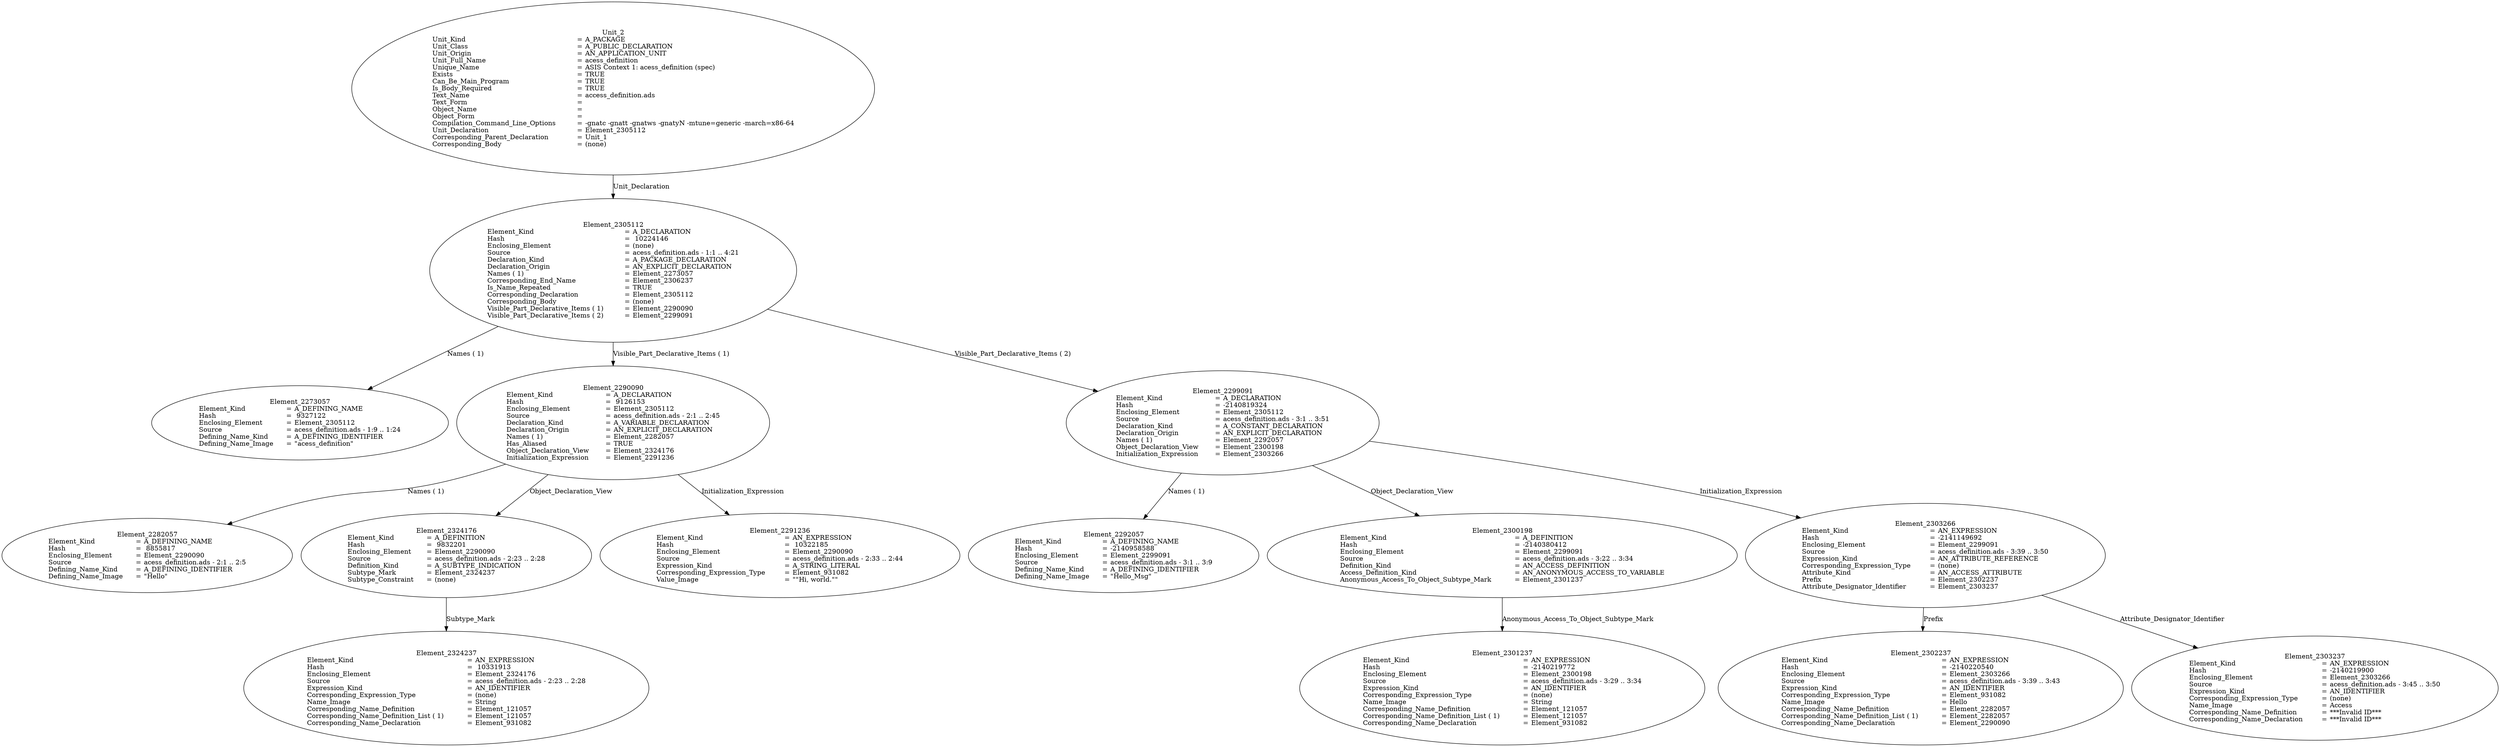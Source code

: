 digraph "access_definition.adt" {
  Unit_2 -> Element_2305112
      [ label=Unit_Declaration ];
  Unit_2
      [ label=<<TABLE BORDER="0" CELLBORDER="0" CELLSPACING="0" CELLPADDING="0"> 
          <TR><TD COLSPAN="3">Unit_2</TD></TR>
          <TR><TD ALIGN="LEFT">Unit_Kind   </TD><TD> = </TD><TD ALIGN="LEFT">A_PACKAGE</TD></TR>
          <TR><TD ALIGN="LEFT">Unit_Class   </TD><TD> = </TD><TD ALIGN="LEFT">A_PUBLIC_DECLARATION</TD></TR>
          <TR><TD ALIGN="LEFT">Unit_Origin   </TD><TD> = </TD><TD ALIGN="LEFT">AN_APPLICATION_UNIT</TD></TR>
          <TR><TD ALIGN="LEFT">Unit_Full_Name    </TD><TD> = </TD><TD ALIGN="LEFT">acess_definition</TD></TR>
          <TR><TD ALIGN="LEFT">Unique_Name   </TD><TD> = </TD><TD ALIGN="LEFT">ASIS Context 1: acess_definition (spec)</TD></TR>
          <TR><TD ALIGN="LEFT">Exists  </TD><TD> = </TD><TD ALIGN="LEFT">TRUE</TD></TR>
          <TR><TD ALIGN="LEFT">Can_Be_Main_Program     </TD><TD> = </TD><TD ALIGN="LEFT">TRUE</TD></TR>
          <TR><TD ALIGN="LEFT">Is_Body_Required     </TD><TD> = </TD><TD ALIGN="LEFT">TRUE</TD></TR>
          <TR><TD ALIGN="LEFT">Text_Name   </TD><TD> = </TD><TD ALIGN="LEFT">access_definition.ads</TD></TR>
          <TR><TD ALIGN="LEFT">Text_Form   </TD><TD> = </TD><TD ALIGN="LEFT"></TD></TR>
          <TR><TD ALIGN="LEFT">Object_Name   </TD><TD> = </TD><TD ALIGN="LEFT"></TD></TR>
          <TR><TD ALIGN="LEFT">Object_Form   </TD><TD> = </TD><TD ALIGN="LEFT"></TD></TR>
          <TR><TD ALIGN="LEFT">Compilation_Command_Line_Options         </TD><TD> = </TD><TD ALIGN="LEFT">-gnatc -gnatt -gnatws -gnatyN -mtune=generic -march=x86-64</TD></TR>
          <TR><TD ALIGN="LEFT">Unit_Declaration     </TD><TD> = </TD><TD ALIGN="LEFT">Element_2305112</TD></TR>
          <TR><TD ALIGN="LEFT">Corresponding_Parent_Declaration         </TD><TD> = </TD><TD ALIGN="LEFT">Unit_1</TD></TR>
          <TR><TD ALIGN="LEFT">Corresponding_Body     </TD><TD> = </TD><TD ALIGN="LEFT">(none)</TD></TR>
          </TABLE>> ];
  Element_2305112 -> Element_2273057
      [ label="Names ( 1)" ];
  Element_2305112 -> Element_2290090
      [ label="Visible_Part_Declarative_Items ( 1)" ];
  Element_2305112 -> Element_2299091
      [ label="Visible_Part_Declarative_Items ( 2)" ];
  Element_2305112
      [ label=<<TABLE BORDER="0" CELLBORDER="0" CELLSPACING="0" CELLPADDING="0"> 
          <TR><TD COLSPAN="3">Element_2305112</TD></TR>
          <TR><TD ALIGN="LEFT">Element_Kind    </TD><TD> = </TD><TD ALIGN="LEFT">A_DECLARATION</TD></TR>
          <TR><TD ALIGN="LEFT">Hash  </TD><TD> = </TD><TD ALIGN="LEFT"> 10224146</TD></TR>
          <TR><TD ALIGN="LEFT">Enclosing_Element     </TD><TD> = </TD><TD ALIGN="LEFT">(none)</TD></TR>
          <TR><TD ALIGN="LEFT">Source  </TD><TD> = </TD><TD ALIGN="LEFT">acess_definition.ads - 1:1 .. 4:21</TD></TR>
          <TR><TD ALIGN="LEFT">Declaration_Kind     </TD><TD> = </TD><TD ALIGN="LEFT">A_PACKAGE_DECLARATION</TD></TR>
          <TR><TD ALIGN="LEFT">Declaration_Origin     </TD><TD> = </TD><TD ALIGN="LEFT">AN_EXPLICIT_DECLARATION</TD></TR>
          <TR><TD ALIGN="LEFT">Names ( 1)   </TD><TD> = </TD><TD ALIGN="LEFT">Element_2273057</TD></TR>
          <TR><TD ALIGN="LEFT">Corresponding_End_Name      </TD><TD> = </TD><TD ALIGN="LEFT">Element_2306237</TD></TR>
          <TR><TD ALIGN="LEFT">Is_Name_Repeated     </TD><TD> = </TD><TD ALIGN="LEFT">TRUE</TD></TR>
          <TR><TD ALIGN="LEFT">Corresponding_Declaration       </TD><TD> = </TD><TD ALIGN="LEFT">Element_2305112</TD></TR>
          <TR><TD ALIGN="LEFT">Corresponding_Body     </TD><TD> = </TD><TD ALIGN="LEFT">(none)</TD></TR>
          <TR><TD ALIGN="LEFT">Visible_Part_Declarative_Items ( 1)         </TD><TD> = </TD><TD ALIGN="LEFT">Element_2290090</TD></TR>
          <TR><TD ALIGN="LEFT">Visible_Part_Declarative_Items ( 2)         </TD><TD> = </TD><TD ALIGN="LEFT">Element_2299091</TD></TR>
          </TABLE>> ];
  Element_2273057
      [ label=<<TABLE BORDER="0" CELLBORDER="0" CELLSPACING="0" CELLPADDING="0"> 
          <TR><TD COLSPAN="3">Element_2273057</TD></TR>
          <TR><TD ALIGN="LEFT">Element_Kind    </TD><TD> = </TD><TD ALIGN="LEFT">A_DEFINING_NAME</TD></TR>
          <TR><TD ALIGN="LEFT">Hash  </TD><TD> = </TD><TD ALIGN="LEFT"> 9327122</TD></TR>
          <TR><TD ALIGN="LEFT">Enclosing_Element     </TD><TD> = </TD><TD ALIGN="LEFT">Element_2305112</TD></TR>
          <TR><TD ALIGN="LEFT">Source  </TD><TD> = </TD><TD ALIGN="LEFT">acess_definition.ads - 1:9 .. 1:24</TD></TR>
          <TR><TD ALIGN="LEFT">Defining_Name_Kind     </TD><TD> = </TD><TD ALIGN="LEFT">A_DEFINING_IDENTIFIER</TD></TR>
          <TR><TD ALIGN="LEFT">Defining_Name_Image     </TD><TD> = </TD><TD ALIGN="LEFT">"acess_definition"</TD></TR>
          </TABLE>> ];
  Element_2290090 -> Element_2282057
      [ label="Names ( 1)" ];
  Element_2290090 -> Element_2324176
      [ label=Object_Declaration_View ];
  Element_2290090 -> Element_2291236
      [ label=Initialization_Expression ];
  Element_2290090
      [ label=<<TABLE BORDER="0" CELLBORDER="0" CELLSPACING="0" CELLPADDING="0"> 
          <TR><TD COLSPAN="3">Element_2290090</TD></TR>
          <TR><TD ALIGN="LEFT">Element_Kind    </TD><TD> = </TD><TD ALIGN="LEFT">A_DECLARATION</TD></TR>
          <TR><TD ALIGN="LEFT">Hash  </TD><TD> = </TD><TD ALIGN="LEFT"> 9126153</TD></TR>
          <TR><TD ALIGN="LEFT">Enclosing_Element     </TD><TD> = </TD><TD ALIGN="LEFT">Element_2305112</TD></TR>
          <TR><TD ALIGN="LEFT">Source  </TD><TD> = </TD><TD ALIGN="LEFT">acess_definition.ads - 2:1 .. 2:45</TD></TR>
          <TR><TD ALIGN="LEFT">Declaration_Kind     </TD><TD> = </TD><TD ALIGN="LEFT">A_VARIABLE_DECLARATION</TD></TR>
          <TR><TD ALIGN="LEFT">Declaration_Origin     </TD><TD> = </TD><TD ALIGN="LEFT">AN_EXPLICIT_DECLARATION</TD></TR>
          <TR><TD ALIGN="LEFT">Names ( 1)   </TD><TD> = </TD><TD ALIGN="LEFT">Element_2282057</TD></TR>
          <TR><TD ALIGN="LEFT">Has_Aliased   </TD><TD> = </TD><TD ALIGN="LEFT">TRUE</TD></TR>
          <TR><TD ALIGN="LEFT">Object_Declaration_View      </TD><TD> = </TD><TD ALIGN="LEFT">Element_2324176</TD></TR>
          <TR><TD ALIGN="LEFT">Initialization_Expression       </TD><TD> = </TD><TD ALIGN="LEFT">Element_2291236</TD></TR>
          </TABLE>> ];
  Element_2282057
      [ label=<<TABLE BORDER="0" CELLBORDER="0" CELLSPACING="0" CELLPADDING="0"> 
          <TR><TD COLSPAN="3">Element_2282057</TD></TR>
          <TR><TD ALIGN="LEFT">Element_Kind    </TD><TD> = </TD><TD ALIGN="LEFT">A_DEFINING_NAME</TD></TR>
          <TR><TD ALIGN="LEFT">Hash  </TD><TD> = </TD><TD ALIGN="LEFT"> 8855817</TD></TR>
          <TR><TD ALIGN="LEFT">Enclosing_Element     </TD><TD> = </TD><TD ALIGN="LEFT">Element_2290090</TD></TR>
          <TR><TD ALIGN="LEFT">Source  </TD><TD> = </TD><TD ALIGN="LEFT">acess_definition.ads - 2:1 .. 2:5</TD></TR>
          <TR><TD ALIGN="LEFT">Defining_Name_Kind     </TD><TD> = </TD><TD ALIGN="LEFT">A_DEFINING_IDENTIFIER</TD></TR>
          <TR><TD ALIGN="LEFT">Defining_Name_Image     </TD><TD> = </TD><TD ALIGN="LEFT">"Hello"</TD></TR>
          </TABLE>> ];
  Element_2324176 -> Element_2324237
      [ label=Subtype_Mark ];
  Element_2324176
      [ label=<<TABLE BORDER="0" CELLBORDER="0" CELLSPACING="0" CELLPADDING="0"> 
          <TR><TD COLSPAN="3">Element_2324176</TD></TR>
          <TR><TD ALIGN="LEFT">Element_Kind    </TD><TD> = </TD><TD ALIGN="LEFT">A_DEFINITION</TD></TR>
          <TR><TD ALIGN="LEFT">Hash  </TD><TD> = </TD><TD ALIGN="LEFT"> 9832201</TD></TR>
          <TR><TD ALIGN="LEFT">Enclosing_Element     </TD><TD> = </TD><TD ALIGN="LEFT">Element_2290090</TD></TR>
          <TR><TD ALIGN="LEFT">Source  </TD><TD> = </TD><TD ALIGN="LEFT">acess_definition.ads - 2:23 .. 2:28</TD></TR>
          <TR><TD ALIGN="LEFT">Definition_Kind    </TD><TD> = </TD><TD ALIGN="LEFT">A_SUBTYPE_INDICATION</TD></TR>
          <TR><TD ALIGN="LEFT">Subtype_Mark    </TD><TD> = </TD><TD ALIGN="LEFT">Element_2324237</TD></TR>
          <TR><TD ALIGN="LEFT">Subtype_Constraint     </TD><TD> = </TD><TD ALIGN="LEFT">(none)</TD></TR>
          </TABLE>> ];
  Element_2324237
      [ label=<<TABLE BORDER="0" CELLBORDER="0" CELLSPACING="0" CELLPADDING="0"> 
          <TR><TD COLSPAN="3">Element_2324237</TD></TR>
          <TR><TD ALIGN="LEFT">Element_Kind    </TD><TD> = </TD><TD ALIGN="LEFT">AN_EXPRESSION</TD></TR>
          <TR><TD ALIGN="LEFT">Hash  </TD><TD> = </TD><TD ALIGN="LEFT"> 10331913</TD></TR>
          <TR><TD ALIGN="LEFT">Enclosing_Element     </TD><TD> = </TD><TD ALIGN="LEFT">Element_2324176</TD></TR>
          <TR><TD ALIGN="LEFT">Source  </TD><TD> = </TD><TD ALIGN="LEFT">acess_definition.ads - 2:23 .. 2:28</TD></TR>
          <TR><TD ALIGN="LEFT">Expression_Kind    </TD><TD> = </TD><TD ALIGN="LEFT">AN_IDENTIFIER</TD></TR>
          <TR><TD ALIGN="LEFT">Corresponding_Expression_Type        </TD><TD> = </TD><TD ALIGN="LEFT">(none)</TD></TR>
          <TR><TD ALIGN="LEFT">Name_Image   </TD><TD> = </TD><TD ALIGN="LEFT">String</TD></TR>
          <TR><TD ALIGN="LEFT">Corresponding_Name_Definition        </TD><TD> = </TD><TD ALIGN="LEFT">Element_121057</TD></TR>
          <TR><TD ALIGN="LEFT">Corresponding_Name_Definition_List ( 1)          </TD><TD> = </TD><TD ALIGN="LEFT">Element_121057</TD></TR>
          <TR><TD ALIGN="LEFT">Corresponding_Name_Declaration        </TD><TD> = </TD><TD ALIGN="LEFT">Element_931082</TD></TR>
          </TABLE>> ];
  Element_2291236
      [ label=<<TABLE BORDER="0" CELLBORDER="0" CELLSPACING="0" CELLPADDING="0"> 
          <TR><TD COLSPAN="3">Element_2291236</TD></TR>
          <TR><TD ALIGN="LEFT">Element_Kind    </TD><TD> = </TD><TD ALIGN="LEFT">AN_EXPRESSION</TD></TR>
          <TR><TD ALIGN="LEFT">Hash  </TD><TD> = </TD><TD ALIGN="LEFT"> 10322185</TD></TR>
          <TR><TD ALIGN="LEFT">Enclosing_Element     </TD><TD> = </TD><TD ALIGN="LEFT">Element_2290090</TD></TR>
          <TR><TD ALIGN="LEFT">Source  </TD><TD> = </TD><TD ALIGN="LEFT">acess_definition.ads - 2:33 .. 2:44</TD></TR>
          <TR><TD ALIGN="LEFT">Expression_Kind    </TD><TD> = </TD><TD ALIGN="LEFT">A_STRING_LITERAL</TD></TR>
          <TR><TD ALIGN="LEFT">Corresponding_Expression_Type        </TD><TD> = </TD><TD ALIGN="LEFT">Element_931082</TD></TR>
          <TR><TD ALIGN="LEFT">Value_Image   </TD><TD> = </TD><TD ALIGN="LEFT">""Hi, world.""</TD></TR>
          </TABLE>> ];
  Element_2299091 -> Element_2292057
      [ label="Names ( 1)" ];
  Element_2299091 -> Element_2300198
      [ label=Object_Declaration_View ];
  Element_2299091 -> Element_2303266
      [ label=Initialization_Expression ];
  Element_2299091
      [ label=<<TABLE BORDER="0" CELLBORDER="0" CELLSPACING="0" CELLPADDING="0"> 
          <TR><TD COLSPAN="3">Element_2299091</TD></TR>
          <TR><TD ALIGN="LEFT">Element_Kind    </TD><TD> = </TD><TD ALIGN="LEFT">A_DECLARATION</TD></TR>
          <TR><TD ALIGN="LEFT">Hash  </TD><TD> = </TD><TD ALIGN="LEFT">-2140819324</TD></TR>
          <TR><TD ALIGN="LEFT">Enclosing_Element     </TD><TD> = </TD><TD ALIGN="LEFT">Element_2305112</TD></TR>
          <TR><TD ALIGN="LEFT">Source  </TD><TD> = </TD><TD ALIGN="LEFT">acess_definition.ads - 3:1 .. 3:51</TD></TR>
          <TR><TD ALIGN="LEFT">Declaration_Kind     </TD><TD> = </TD><TD ALIGN="LEFT">A_CONSTANT_DECLARATION</TD></TR>
          <TR><TD ALIGN="LEFT">Declaration_Origin     </TD><TD> = </TD><TD ALIGN="LEFT">AN_EXPLICIT_DECLARATION</TD></TR>
          <TR><TD ALIGN="LEFT">Names ( 1)   </TD><TD> = </TD><TD ALIGN="LEFT">Element_2292057</TD></TR>
          <TR><TD ALIGN="LEFT">Object_Declaration_View      </TD><TD> = </TD><TD ALIGN="LEFT">Element_2300198</TD></TR>
          <TR><TD ALIGN="LEFT">Initialization_Expression       </TD><TD> = </TD><TD ALIGN="LEFT">Element_2303266</TD></TR>
          </TABLE>> ];
  Element_2292057
      [ label=<<TABLE BORDER="0" CELLBORDER="0" CELLSPACING="0" CELLPADDING="0"> 
          <TR><TD COLSPAN="3">Element_2292057</TD></TR>
          <TR><TD ALIGN="LEFT">Element_Kind    </TD><TD> = </TD><TD ALIGN="LEFT">A_DEFINING_NAME</TD></TR>
          <TR><TD ALIGN="LEFT">Hash  </TD><TD> = </TD><TD ALIGN="LEFT">-2140958588</TD></TR>
          <TR><TD ALIGN="LEFT">Enclosing_Element     </TD><TD> = </TD><TD ALIGN="LEFT">Element_2299091</TD></TR>
          <TR><TD ALIGN="LEFT">Source  </TD><TD> = </TD><TD ALIGN="LEFT">acess_definition.ads - 3:1 .. 3:9</TD></TR>
          <TR><TD ALIGN="LEFT">Defining_Name_Kind     </TD><TD> = </TD><TD ALIGN="LEFT">A_DEFINING_IDENTIFIER</TD></TR>
          <TR><TD ALIGN="LEFT">Defining_Name_Image     </TD><TD> = </TD><TD ALIGN="LEFT">"Hello_Msg"</TD></TR>
          </TABLE>> ];
  Element_2300198 -> Element_2301237
      [ label=Anonymous_Access_To_Object_Subtype_Mark ];
  Element_2300198
      [ label=<<TABLE BORDER="0" CELLBORDER="0" CELLSPACING="0" CELLPADDING="0"> 
          <TR><TD COLSPAN="3">Element_2300198</TD></TR>
          <TR><TD ALIGN="LEFT">Element_Kind    </TD><TD> = </TD><TD ALIGN="LEFT">A_DEFINITION</TD></TR>
          <TR><TD ALIGN="LEFT">Hash  </TD><TD> = </TD><TD ALIGN="LEFT">-2140380412</TD></TR>
          <TR><TD ALIGN="LEFT">Enclosing_Element     </TD><TD> = </TD><TD ALIGN="LEFT">Element_2299091</TD></TR>
          <TR><TD ALIGN="LEFT">Source  </TD><TD> = </TD><TD ALIGN="LEFT">acess_definition.ads - 3:22 .. 3:34</TD></TR>
          <TR><TD ALIGN="LEFT">Definition_Kind    </TD><TD> = </TD><TD ALIGN="LEFT">AN_ACCESS_DEFINITION</TD></TR>
          <TR><TD ALIGN="LEFT">Access_Definition_Kind      </TD><TD> = </TD><TD ALIGN="LEFT">AN_ANONYMOUS_ACCESS_TO_VARIABLE</TD></TR>
          <TR><TD ALIGN="LEFT">Anonymous_Access_To_Object_Subtype_Mark          </TD><TD> = </TD><TD ALIGN="LEFT">Element_2301237</TD></TR>
          </TABLE>> ];
  Element_2301237
      [ label=<<TABLE BORDER="0" CELLBORDER="0" CELLSPACING="0" CELLPADDING="0"> 
          <TR><TD COLSPAN="3">Element_2301237</TD></TR>
          <TR><TD ALIGN="LEFT">Element_Kind    </TD><TD> = </TD><TD ALIGN="LEFT">AN_EXPRESSION</TD></TR>
          <TR><TD ALIGN="LEFT">Hash  </TD><TD> = </TD><TD ALIGN="LEFT">-2140219772</TD></TR>
          <TR><TD ALIGN="LEFT">Enclosing_Element     </TD><TD> = </TD><TD ALIGN="LEFT">Element_2300198</TD></TR>
          <TR><TD ALIGN="LEFT">Source  </TD><TD> = </TD><TD ALIGN="LEFT">acess_definition.ads - 3:29 .. 3:34</TD></TR>
          <TR><TD ALIGN="LEFT">Expression_Kind    </TD><TD> = </TD><TD ALIGN="LEFT">AN_IDENTIFIER</TD></TR>
          <TR><TD ALIGN="LEFT">Corresponding_Expression_Type        </TD><TD> = </TD><TD ALIGN="LEFT">(none)</TD></TR>
          <TR><TD ALIGN="LEFT">Name_Image   </TD><TD> = </TD><TD ALIGN="LEFT">String</TD></TR>
          <TR><TD ALIGN="LEFT">Corresponding_Name_Definition        </TD><TD> = </TD><TD ALIGN="LEFT">Element_121057</TD></TR>
          <TR><TD ALIGN="LEFT">Corresponding_Name_Definition_List ( 1)          </TD><TD> = </TD><TD ALIGN="LEFT">Element_121057</TD></TR>
          <TR><TD ALIGN="LEFT">Corresponding_Name_Declaration        </TD><TD> = </TD><TD ALIGN="LEFT">Element_931082</TD></TR>
          </TABLE>> ];
  Element_2303266 -> Element_2302237
      [ label=Prefix ];
  Element_2303266 -> Element_2303237
      [ label=Attribute_Designator_Identifier ];
  Element_2303266
      [ label=<<TABLE BORDER="0" CELLBORDER="0" CELLSPACING="0" CELLPADDING="0"> 
          <TR><TD COLSPAN="3">Element_2303266</TD></TR>
          <TR><TD ALIGN="LEFT">Element_Kind    </TD><TD> = </TD><TD ALIGN="LEFT">AN_EXPRESSION</TD></TR>
          <TR><TD ALIGN="LEFT">Hash  </TD><TD> = </TD><TD ALIGN="LEFT">-2141149692</TD></TR>
          <TR><TD ALIGN="LEFT">Enclosing_Element     </TD><TD> = </TD><TD ALIGN="LEFT">Element_2299091</TD></TR>
          <TR><TD ALIGN="LEFT">Source  </TD><TD> = </TD><TD ALIGN="LEFT">acess_definition.ads - 3:39 .. 3:50</TD></TR>
          <TR><TD ALIGN="LEFT">Expression_Kind    </TD><TD> = </TD><TD ALIGN="LEFT">AN_ATTRIBUTE_REFERENCE</TD></TR>
          <TR><TD ALIGN="LEFT">Corresponding_Expression_Type        </TD><TD> = </TD><TD ALIGN="LEFT">(none)</TD></TR>
          <TR><TD ALIGN="LEFT">Attribute_Kind    </TD><TD> = </TD><TD ALIGN="LEFT">AN_ACCESS_ATTRIBUTE</TD></TR>
          <TR><TD ALIGN="LEFT">Prefix  </TD><TD> = </TD><TD ALIGN="LEFT">Element_2302237</TD></TR>
          <TR><TD ALIGN="LEFT">Attribute_Designator_Identifier        </TD><TD> = </TD><TD ALIGN="LEFT">Element_2303237</TD></TR>
          </TABLE>> ];
  Element_2302237
      [ label=<<TABLE BORDER="0" CELLBORDER="0" CELLSPACING="0" CELLPADDING="0"> 
          <TR><TD COLSPAN="3">Element_2302237</TD></TR>
          <TR><TD ALIGN="LEFT">Element_Kind    </TD><TD> = </TD><TD ALIGN="LEFT">AN_EXPRESSION</TD></TR>
          <TR><TD ALIGN="LEFT">Hash  </TD><TD> = </TD><TD ALIGN="LEFT">-2140220540</TD></TR>
          <TR><TD ALIGN="LEFT">Enclosing_Element     </TD><TD> = </TD><TD ALIGN="LEFT">Element_2303266</TD></TR>
          <TR><TD ALIGN="LEFT">Source  </TD><TD> = </TD><TD ALIGN="LEFT">acess_definition.ads - 3:39 .. 3:43</TD></TR>
          <TR><TD ALIGN="LEFT">Expression_Kind    </TD><TD> = </TD><TD ALIGN="LEFT">AN_IDENTIFIER</TD></TR>
          <TR><TD ALIGN="LEFT">Corresponding_Expression_Type        </TD><TD> = </TD><TD ALIGN="LEFT">Element_931082</TD></TR>
          <TR><TD ALIGN="LEFT">Name_Image   </TD><TD> = </TD><TD ALIGN="LEFT">Hello</TD></TR>
          <TR><TD ALIGN="LEFT">Corresponding_Name_Definition        </TD><TD> = </TD><TD ALIGN="LEFT">Element_2282057</TD></TR>
          <TR><TD ALIGN="LEFT">Corresponding_Name_Definition_List ( 1)          </TD><TD> = </TD><TD ALIGN="LEFT">Element_2282057</TD></TR>
          <TR><TD ALIGN="LEFT">Corresponding_Name_Declaration        </TD><TD> = </TD><TD ALIGN="LEFT">Element_2290090</TD></TR>
          </TABLE>> ];
  Element_2303237
      [ label=<<TABLE BORDER="0" CELLBORDER="0" CELLSPACING="0" CELLPADDING="0"> 
          <TR><TD COLSPAN="3">Element_2303237</TD></TR>
          <TR><TD ALIGN="LEFT">Element_Kind    </TD><TD> = </TD><TD ALIGN="LEFT">AN_EXPRESSION</TD></TR>
          <TR><TD ALIGN="LEFT">Hash  </TD><TD> = </TD><TD ALIGN="LEFT">-2140219900</TD></TR>
          <TR><TD ALIGN="LEFT">Enclosing_Element     </TD><TD> = </TD><TD ALIGN="LEFT">Element_2303266</TD></TR>
          <TR><TD ALIGN="LEFT">Source  </TD><TD> = </TD><TD ALIGN="LEFT">acess_definition.ads - 3:45 .. 3:50</TD></TR>
          <TR><TD ALIGN="LEFT">Expression_Kind    </TD><TD> = </TD><TD ALIGN="LEFT">AN_IDENTIFIER</TD></TR>
          <TR><TD ALIGN="LEFT">Corresponding_Expression_Type        </TD><TD> = </TD><TD ALIGN="LEFT">(none)</TD></TR>
          <TR><TD ALIGN="LEFT">Name_Image   </TD><TD> = </TD><TD ALIGN="LEFT">Access</TD></TR>
          <TR><TD ALIGN="LEFT">Corresponding_Name_Definition        </TD><TD> = </TD><TD ALIGN="LEFT">***Invalid ID***</TD></TR>
          <TR><TD ALIGN="LEFT">Corresponding_Name_Declaration        </TD><TD> = </TD><TD ALIGN="LEFT">***Invalid ID***</TD></TR>
          </TABLE>> ]
}
